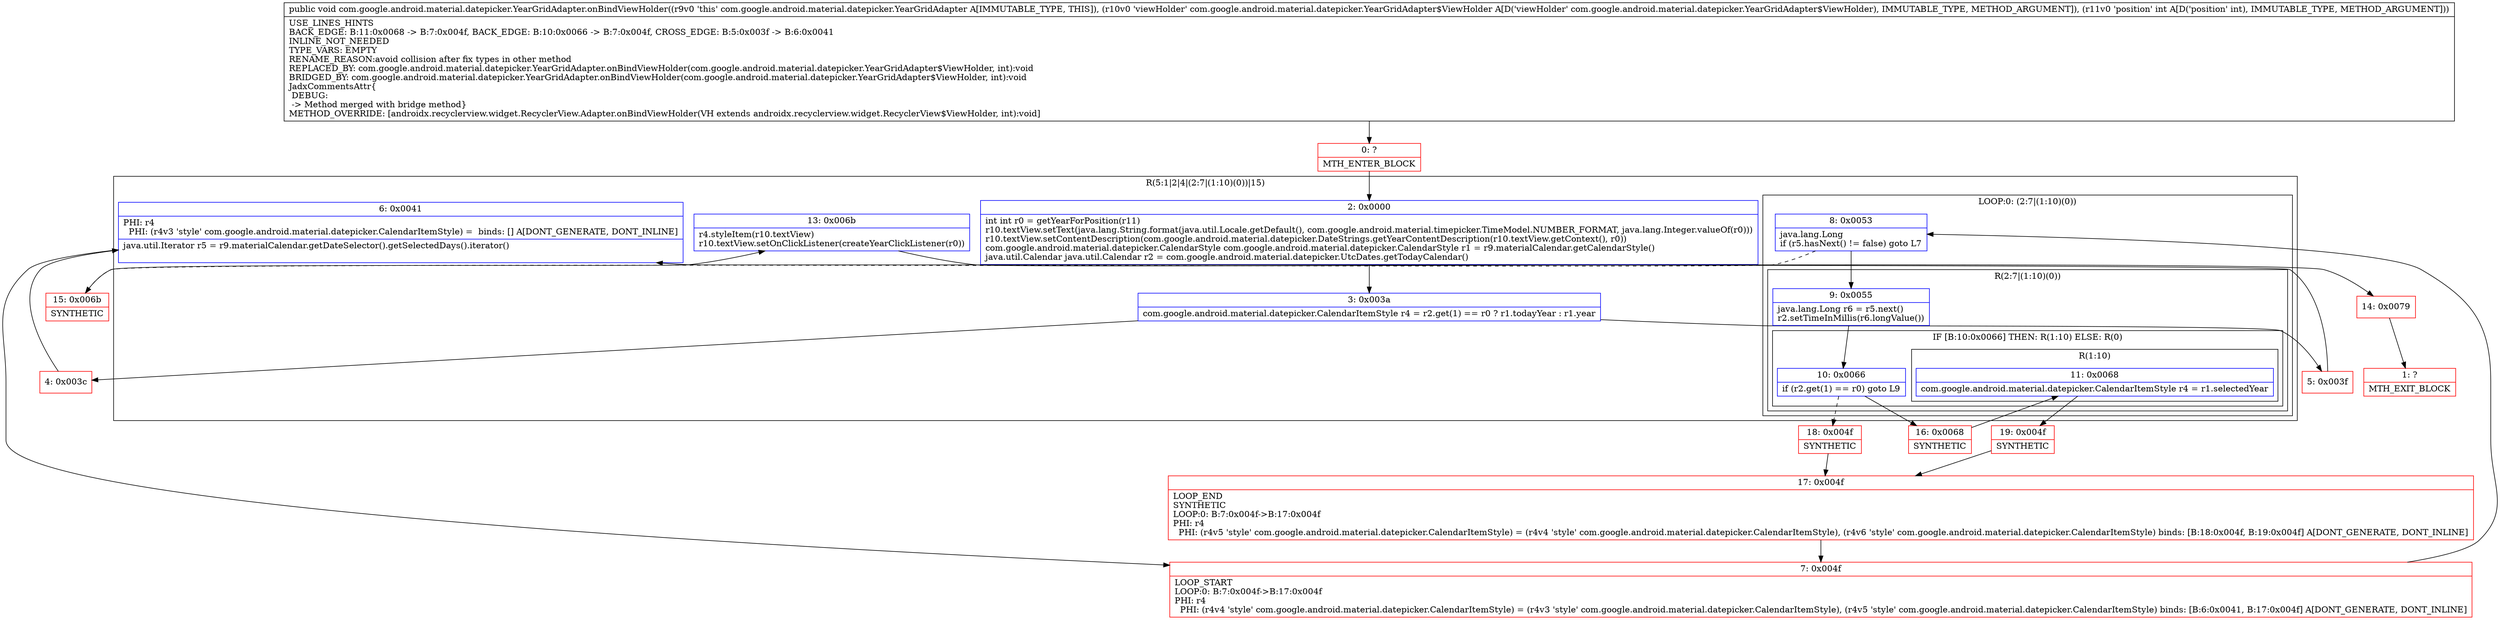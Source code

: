 digraph "CFG forcom.google.android.material.datepicker.YearGridAdapter.onBindViewHolder(Lcom\/google\/android\/material\/datepicker\/YearGridAdapter$ViewHolder;I)V" {
subgraph cluster_Region_1220207685 {
label = "R(5:1|2|4|(2:7|(1:10)(0))|15)";
node [shape=record,color=blue];
Node_2 [shape=record,label="{2\:\ 0x0000|int int r0 = getYearForPosition(r11)\lr10.textView.setText(java.lang.String.format(java.util.Locale.getDefault(), com.google.android.material.timepicker.TimeModel.NUMBER_FORMAT, java.lang.Integer.valueOf(r0)))\lr10.textView.setContentDescription(com.google.android.material.datepicker.DateStrings.getYearContentDescription(r10.textView.getContext(), r0))\lcom.google.android.material.datepicker.CalendarStyle com.google.android.material.datepicker.CalendarStyle r1 = r9.materialCalendar.getCalendarStyle()\ljava.util.Calendar java.util.Calendar r2 = com.google.android.material.datepicker.UtcDates.getTodayCalendar()\l}"];
Node_3 [shape=record,label="{3\:\ 0x003a|com.google.android.material.datepicker.CalendarItemStyle r4 = r2.get(1) == r0 ? r1.todayYear : r1.year\l}"];
Node_6 [shape=record,label="{6\:\ 0x0041|PHI: r4 \l  PHI: (r4v3 'style' com.google.android.material.datepicker.CalendarItemStyle) =  binds: [] A[DONT_GENERATE, DONT_INLINE]\l|java.util.Iterator r5 = r9.materialCalendar.getDateSelector().getSelectedDays().iterator()\l\l}"];
subgraph cluster_LoopRegion_574046808 {
label = "LOOP:0: (2:7|(1:10)(0))";
node [shape=record,color=blue];
Node_8 [shape=record,label="{8\:\ 0x0053|java.lang.Long \lif (r5.hasNext() != false) goto L7\l}"];
subgraph cluster_Region_1164697240 {
label = "R(2:7|(1:10)(0))";
node [shape=record,color=blue];
Node_9 [shape=record,label="{9\:\ 0x0055|java.lang.Long r6 = r5.next()\lr2.setTimeInMillis(r6.longValue())\l}"];
subgraph cluster_IfRegion_1454382386 {
label = "IF [B:10:0x0066] THEN: R(1:10) ELSE: R(0)";
node [shape=record,color=blue];
Node_10 [shape=record,label="{10\:\ 0x0066|if (r2.get(1) == r0) goto L9\l}"];
subgraph cluster_Region_41150229 {
label = "R(1:10)";
node [shape=record,color=blue];
Node_11 [shape=record,label="{11\:\ 0x0068|com.google.android.material.datepicker.CalendarItemStyle r4 = r1.selectedYear\l}"];
}
subgraph cluster_Region_267548553 {
label = "R(0)";
node [shape=record,color=blue];
}
}
}
}
Node_13 [shape=record,label="{13\:\ 0x006b|r4.styleItem(r10.textView)\lr10.textView.setOnClickListener(createYearClickListener(r0))\l}"];
}
Node_0 [shape=record,color=red,label="{0\:\ ?|MTH_ENTER_BLOCK\l}"];
Node_4 [shape=record,color=red,label="{4\:\ 0x003c}"];
Node_7 [shape=record,color=red,label="{7\:\ 0x004f|LOOP_START\lLOOP:0: B:7:0x004f\-\>B:17:0x004f\lPHI: r4 \l  PHI: (r4v4 'style' com.google.android.material.datepicker.CalendarItemStyle) = (r4v3 'style' com.google.android.material.datepicker.CalendarItemStyle), (r4v5 'style' com.google.android.material.datepicker.CalendarItemStyle) binds: [B:6:0x0041, B:17:0x004f] A[DONT_GENERATE, DONT_INLINE]\l}"];
Node_16 [shape=record,color=red,label="{16\:\ 0x0068|SYNTHETIC\l}"];
Node_19 [shape=record,color=red,label="{19\:\ 0x004f|SYNTHETIC\l}"];
Node_17 [shape=record,color=red,label="{17\:\ 0x004f|LOOP_END\lSYNTHETIC\lLOOP:0: B:7:0x004f\-\>B:17:0x004f\lPHI: r4 \l  PHI: (r4v5 'style' com.google.android.material.datepicker.CalendarItemStyle) = (r4v4 'style' com.google.android.material.datepicker.CalendarItemStyle), (r4v6 'style' com.google.android.material.datepicker.CalendarItemStyle) binds: [B:18:0x004f, B:19:0x004f] A[DONT_GENERATE, DONT_INLINE]\l}"];
Node_18 [shape=record,color=red,label="{18\:\ 0x004f|SYNTHETIC\l}"];
Node_15 [shape=record,color=red,label="{15\:\ 0x006b|SYNTHETIC\l}"];
Node_14 [shape=record,color=red,label="{14\:\ 0x0079}"];
Node_1 [shape=record,color=red,label="{1\:\ ?|MTH_EXIT_BLOCK\l}"];
Node_5 [shape=record,color=red,label="{5\:\ 0x003f}"];
MethodNode[shape=record,label="{public void com.google.android.material.datepicker.YearGridAdapter.onBindViewHolder((r9v0 'this' com.google.android.material.datepicker.YearGridAdapter A[IMMUTABLE_TYPE, THIS]), (r10v0 'viewHolder' com.google.android.material.datepicker.YearGridAdapter$ViewHolder A[D('viewHolder' com.google.android.material.datepicker.YearGridAdapter$ViewHolder), IMMUTABLE_TYPE, METHOD_ARGUMENT]), (r11v0 'position' int A[D('position' int), IMMUTABLE_TYPE, METHOD_ARGUMENT]))  | USE_LINES_HINTS\lBACK_EDGE: B:11:0x0068 \-\> B:7:0x004f, BACK_EDGE: B:10:0x0066 \-\> B:7:0x004f, CROSS_EDGE: B:5:0x003f \-\> B:6:0x0041\lINLINE_NOT_NEEDED\lTYPE_VARS: EMPTY\lRENAME_REASON:avoid collision after fix types in other method\lREPLACED_BY: com.google.android.material.datepicker.YearGridAdapter.onBindViewHolder(com.google.android.material.datepicker.YearGridAdapter$ViewHolder, int):void\lBRIDGED_BY: com.google.android.material.datepicker.YearGridAdapter.onBindViewHolder(com.google.android.material.datepicker.YearGridAdapter$ViewHolder, int):void\lJadxCommentsAttr\{\l DEBUG: \l \-\> Method merged with bridge method\}\lMETHOD_OVERRIDE: [androidx.recyclerview.widget.RecyclerView.Adapter.onBindViewHolder(VH extends androidx.recyclerview.widget.RecyclerView$ViewHolder, int):void]\l}"];
MethodNode -> Node_0;Node_2 -> Node_3;
Node_3 -> Node_4;
Node_3 -> Node_5;
Node_6 -> Node_7;
Node_8 -> Node_9;
Node_8 -> Node_15[style=dashed];
Node_9 -> Node_10;
Node_10 -> Node_16;
Node_10 -> Node_18[style=dashed];
Node_11 -> Node_19;
Node_13 -> Node_14;
Node_0 -> Node_2;
Node_4 -> Node_6;
Node_7 -> Node_8;
Node_16 -> Node_11;
Node_19 -> Node_17;
Node_17 -> Node_7;
Node_18 -> Node_17;
Node_15 -> Node_13;
Node_14 -> Node_1;
Node_5 -> Node_6;
}

